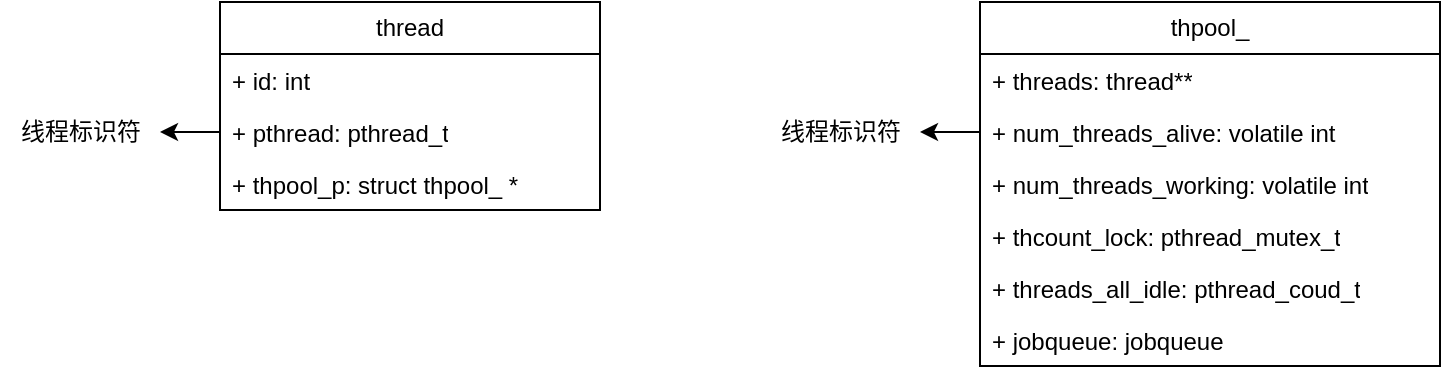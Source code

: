 <mxfile version="24.7.4">
  <diagram name="Page-1" id="uILpwOQPxmL2J0GjUycn">
    <mxGraphModel dx="625" dy="401" grid="1" gridSize="10" guides="1" tooltips="1" connect="1" arrows="1" fold="1" page="1" pageScale="1" pageWidth="850" pageHeight="1100" math="0" shadow="0">
      <root>
        <mxCell id="0" />
        <mxCell id="1" parent="0" />
        <mxCell id="4hO7WZ-UOF_GsLvntMms-3" value="thread" style="swimlane;fontStyle=0;childLayout=stackLayout;horizontal=1;startSize=26;fillColor=none;horizontalStack=0;resizeParent=1;resizeParentMax=0;resizeLast=0;collapsible=1;marginBottom=0;whiteSpace=wrap;html=1;" vertex="1" parent="1">
          <mxGeometry x="190" y="80" width="190" height="104" as="geometry" />
        </mxCell>
        <mxCell id="4hO7WZ-UOF_GsLvntMms-4" value="+ id: int" style="text;strokeColor=none;fillColor=none;align=left;verticalAlign=top;spacingLeft=4;spacingRight=4;overflow=hidden;rotatable=0;points=[[0,0.5],[1,0.5]];portConstraint=eastwest;whiteSpace=wrap;html=1;" vertex="1" parent="4hO7WZ-UOF_GsLvntMms-3">
          <mxGeometry y="26" width="190" height="26" as="geometry" />
        </mxCell>
        <mxCell id="4hO7WZ-UOF_GsLvntMms-7" style="edgeStyle=orthogonalEdgeStyle;rounded=0;orthogonalLoop=1;jettySize=auto;html=1;exitX=0;exitY=0.5;exitDx=0;exitDy=0;" edge="1" parent="4hO7WZ-UOF_GsLvntMms-3" source="4hO7WZ-UOF_GsLvntMms-5">
          <mxGeometry relative="1" as="geometry">
            <mxPoint x="-30" y="64.862" as="targetPoint" />
          </mxGeometry>
        </mxCell>
        <mxCell id="4hO7WZ-UOF_GsLvntMms-5" value="+ pthread: pthread_t" style="text;strokeColor=none;fillColor=none;align=left;verticalAlign=top;spacingLeft=4;spacingRight=4;overflow=hidden;rotatable=0;points=[[0,0.5],[1,0.5]];portConstraint=eastwest;whiteSpace=wrap;html=1;" vertex="1" parent="4hO7WZ-UOF_GsLvntMms-3">
          <mxGeometry y="52" width="190" height="26" as="geometry" />
        </mxCell>
        <mxCell id="4hO7WZ-UOF_GsLvntMms-6" value="+ thpool_p: struct thpool_ *" style="text;strokeColor=none;fillColor=none;align=left;verticalAlign=top;spacingLeft=4;spacingRight=4;overflow=hidden;rotatable=0;points=[[0,0.5],[1,0.5]];portConstraint=eastwest;whiteSpace=wrap;html=1;" vertex="1" parent="4hO7WZ-UOF_GsLvntMms-3">
          <mxGeometry y="78" width="190" height="26" as="geometry" />
        </mxCell>
        <mxCell id="4hO7WZ-UOF_GsLvntMms-8" value="线程标识符" style="text;html=1;align=center;verticalAlign=middle;resizable=0;points=[];autosize=1;strokeColor=none;fillColor=none;" vertex="1" parent="1">
          <mxGeometry x="80" y="130" width="80" height="30" as="geometry" />
        </mxCell>
        <mxCell id="4hO7WZ-UOF_GsLvntMms-10" value="thpool_" style="swimlane;fontStyle=0;childLayout=stackLayout;horizontal=1;startSize=26;fillColor=none;horizontalStack=0;resizeParent=1;resizeParentMax=0;resizeLast=0;collapsible=1;marginBottom=0;whiteSpace=wrap;html=1;" vertex="1" parent="1">
          <mxGeometry x="570" y="80" width="230" height="182" as="geometry">
            <mxRectangle x="570" y="80" width="80" height="30" as="alternateBounds" />
          </mxGeometry>
        </mxCell>
        <mxCell id="4hO7WZ-UOF_GsLvntMms-11" value="+ threads: thread**" style="text;strokeColor=none;fillColor=none;align=left;verticalAlign=top;spacingLeft=4;spacingRight=4;overflow=hidden;rotatable=0;points=[[0,0.5],[1,0.5]];portConstraint=eastwest;whiteSpace=wrap;html=1;" vertex="1" parent="4hO7WZ-UOF_GsLvntMms-10">
          <mxGeometry y="26" width="230" height="26" as="geometry" />
        </mxCell>
        <mxCell id="4hO7WZ-UOF_GsLvntMms-12" style="edgeStyle=orthogonalEdgeStyle;rounded=0;orthogonalLoop=1;jettySize=auto;html=1;exitX=0;exitY=0.5;exitDx=0;exitDy=0;" edge="1" parent="4hO7WZ-UOF_GsLvntMms-10" source="4hO7WZ-UOF_GsLvntMms-13">
          <mxGeometry relative="1" as="geometry">
            <mxPoint x="-30" y="64.862" as="targetPoint" />
          </mxGeometry>
        </mxCell>
        <mxCell id="4hO7WZ-UOF_GsLvntMms-13" value="+ num_threads_alive: volatile int" style="text;strokeColor=none;fillColor=none;align=left;verticalAlign=top;spacingLeft=4;spacingRight=4;overflow=hidden;rotatable=0;points=[[0,0.5],[1,0.5]];portConstraint=eastwest;whiteSpace=wrap;html=1;" vertex="1" parent="4hO7WZ-UOF_GsLvntMms-10">
          <mxGeometry y="52" width="230" height="26" as="geometry" />
        </mxCell>
        <mxCell id="4hO7WZ-UOF_GsLvntMms-14" value="+ num_threads_working: volatile int" style="text;strokeColor=none;fillColor=none;align=left;verticalAlign=top;spacingLeft=4;spacingRight=4;overflow=hidden;rotatable=0;points=[[0,0.5],[1,0.5]];portConstraint=eastwest;whiteSpace=wrap;html=1;" vertex="1" parent="4hO7WZ-UOF_GsLvntMms-10">
          <mxGeometry y="78" width="230" height="26" as="geometry" />
        </mxCell>
        <mxCell id="4hO7WZ-UOF_GsLvntMms-19" value="&lt;div&gt;+ thcount_lock: pthread_mutex_t&lt;/div&gt;" style="text;strokeColor=none;fillColor=none;align=left;verticalAlign=top;spacingLeft=4;spacingRight=4;overflow=hidden;rotatable=0;points=[[0,0.5],[1,0.5]];portConstraint=eastwest;whiteSpace=wrap;html=1;" vertex="1" parent="4hO7WZ-UOF_GsLvntMms-10">
          <mxGeometry y="104" width="230" height="26" as="geometry" />
        </mxCell>
        <mxCell id="4hO7WZ-UOF_GsLvntMms-21" value="&lt;div&gt;+ threads_all_idle: pthread_coud_t&lt;/div&gt;" style="text;strokeColor=none;fillColor=none;align=left;verticalAlign=top;spacingLeft=4;spacingRight=4;overflow=hidden;rotatable=0;points=[[0,0.5],[1,0.5]];portConstraint=eastwest;whiteSpace=wrap;html=1;" vertex="1" parent="4hO7WZ-UOF_GsLvntMms-10">
          <mxGeometry y="130" width="230" height="26" as="geometry" />
        </mxCell>
        <mxCell id="4hO7WZ-UOF_GsLvntMms-22" value="&lt;div&gt;+ jobqueue: jobqueue&lt;br&gt;&lt;/div&gt;" style="text;strokeColor=none;fillColor=none;align=left;verticalAlign=top;spacingLeft=4;spacingRight=4;overflow=hidden;rotatable=0;points=[[0,0.5],[1,0.5]];portConstraint=eastwest;whiteSpace=wrap;html=1;" vertex="1" parent="4hO7WZ-UOF_GsLvntMms-10">
          <mxGeometry y="156" width="230" height="26" as="geometry" />
        </mxCell>
        <mxCell id="4hO7WZ-UOF_GsLvntMms-15" value="线程标识符" style="text;html=1;align=center;verticalAlign=middle;resizable=0;points=[];autosize=1;strokeColor=none;fillColor=none;" vertex="1" parent="1">
          <mxGeometry x="460" y="130" width="80" height="30" as="geometry" />
        </mxCell>
      </root>
    </mxGraphModel>
  </diagram>
</mxfile>
